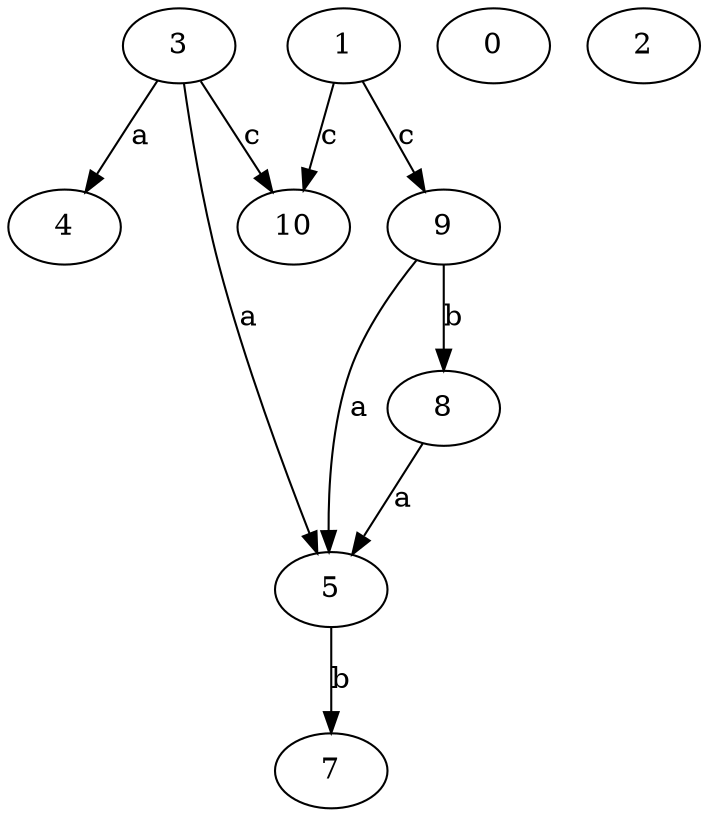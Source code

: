 strict digraph  {
4;
5;
7;
0;
8;
1;
2;
3;
9;
10;
5 -> 7  [label=b];
8 -> 5  [label=a];
1 -> 9  [label=c];
1 -> 10  [label=c];
3 -> 4  [label=a];
3 -> 5  [label=a];
3 -> 10  [label=c];
9 -> 5  [label=a];
9 -> 8  [label=b];
}
